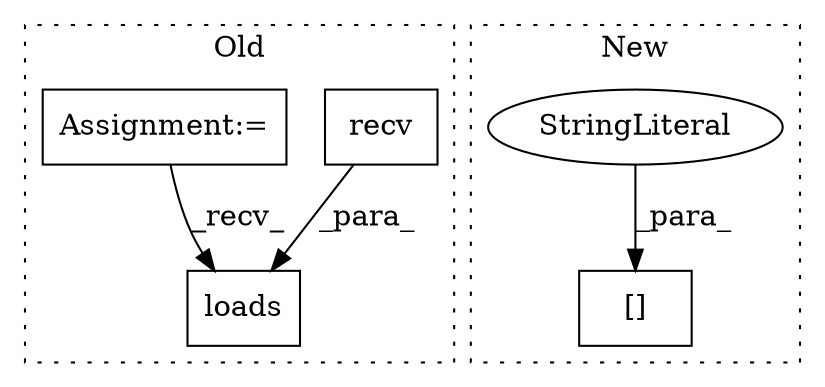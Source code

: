 digraph G {
subgraph cluster0 {
1 [label="recv" a="32" s="2223,2232" l="5,1" shape="box"];
4 [label="loads" a="32" s="2337,2347" l="6,1" shape="box"];
5 [label="Assignment:=" a="7" s="1922" l="6" shape="box"];
label = "Old";
style="dotted";
}
subgraph cluster1 {
2 [label="[]" a="2" s="4646,4681" l="2,1" shape="box"];
3 [label="StringLiteral" a="45" s="4648" l="33" shape="ellipse"];
label = "New";
style="dotted";
}
1 -> 4 [label="_para_"];
3 -> 2 [label="_para_"];
5 -> 4 [label="_recv_"];
}